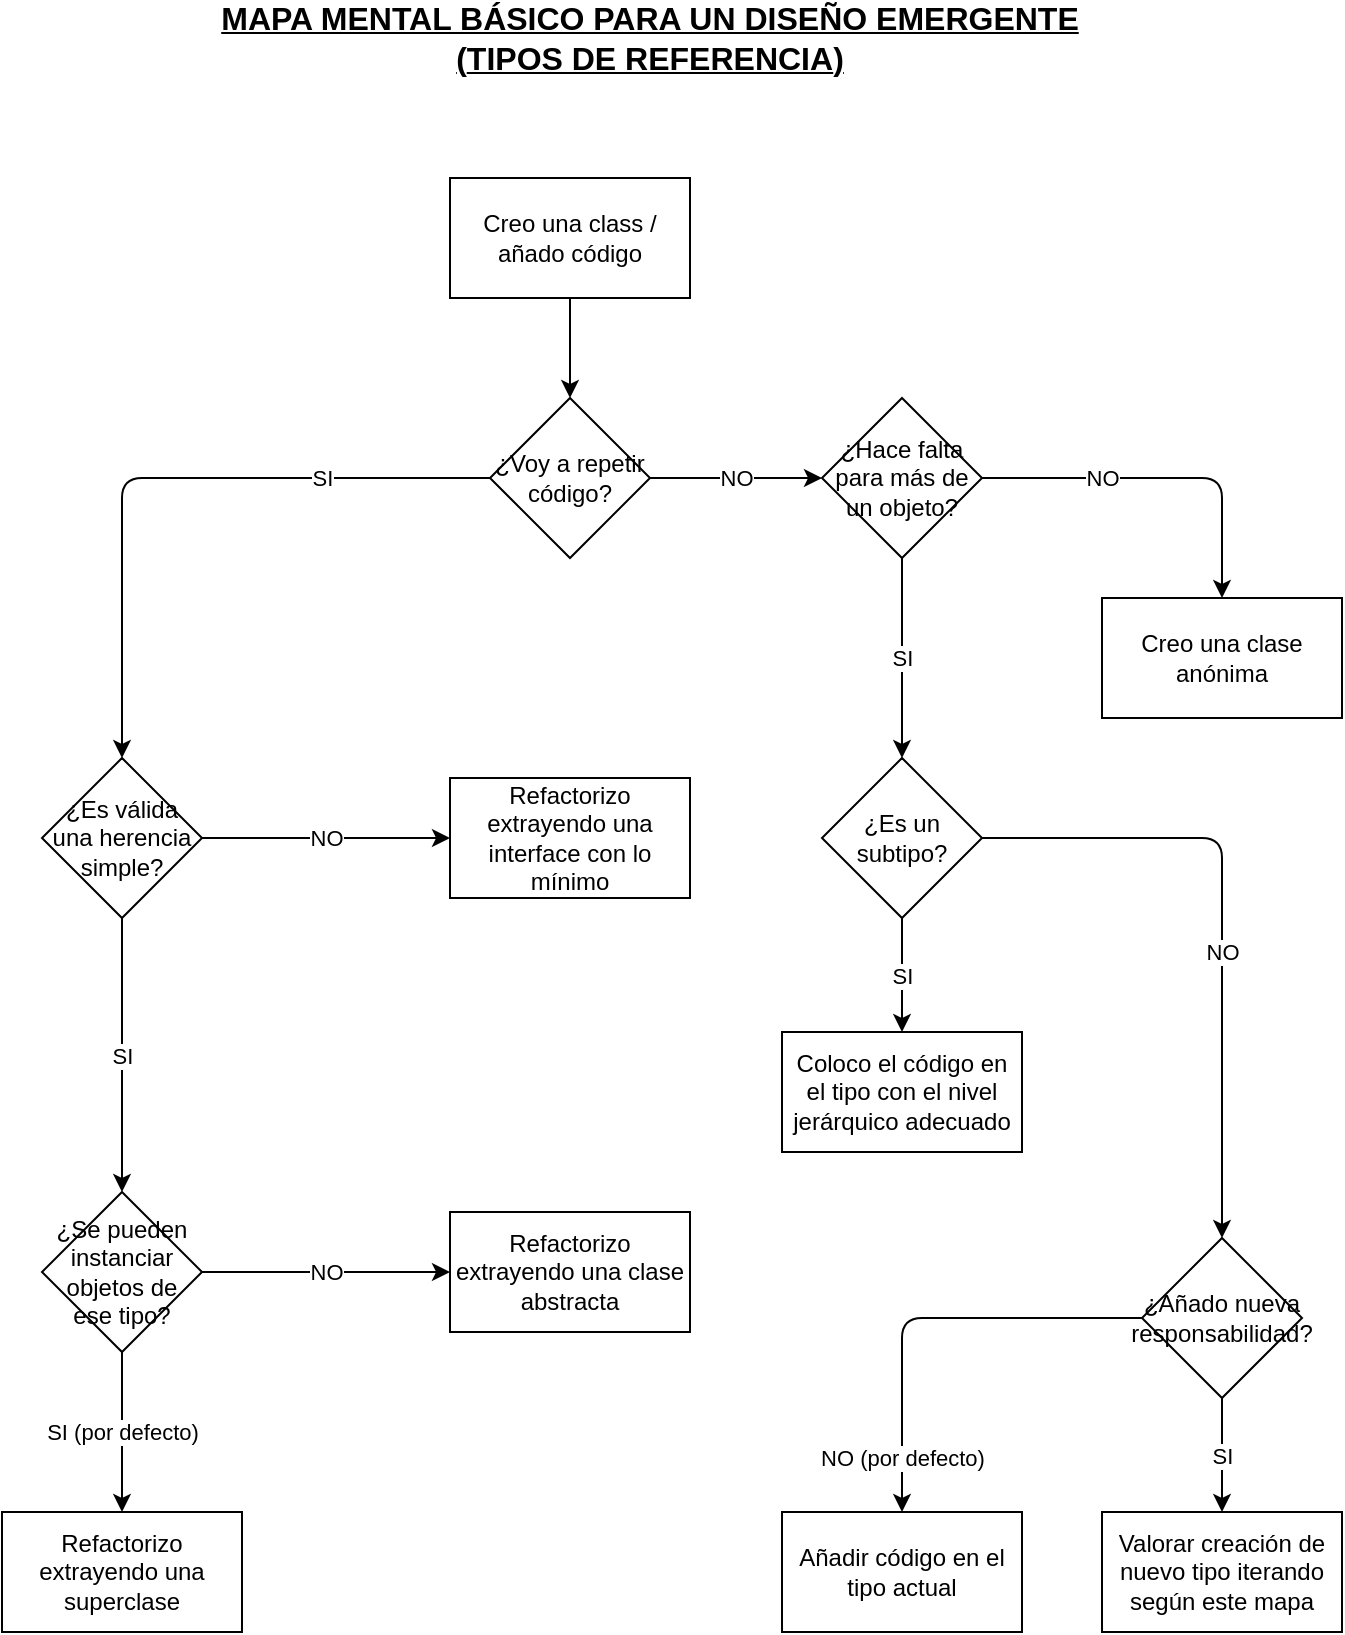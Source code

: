<mxfile version="14.4.2" type="github" pages="3"><diagram id="qHzYXGDd7OTc2MCbKTaY" name="Tipos referencia"><mxGraphModel dx="1350" dy="804" grid="1" gridSize="10" guides="1" tooltips="1" connect="1" arrows="1" fold="1" page="1" pageScale="1" pageWidth="827" pageHeight="1169" math="0" shadow="0"><root><mxCell id="0"/><mxCell id="1" parent="0"/><mxCell id="BFmBfOOR43afDni_jUn--1" value="&lt;div&gt;Creo una class /&lt;/div&gt;&lt;div&gt;añado código&lt;br&gt;&lt;/div&gt;" style="rounded=0;whiteSpace=wrap;html=1;" parent="1" vertex="1"><mxGeometry x="314" y="140" width="120" height="60" as="geometry"/></mxCell><mxCell id="BFmBfOOR43afDni_jUn--2" value="¿Voy a repetir código?" style="rhombus;whiteSpace=wrap;html=1;" parent="1" vertex="1"><mxGeometry x="334" y="250" width="80" height="80" as="geometry"/></mxCell><mxCell id="BFmBfOOR43afDni_jUn--3" value="¿Es válida una herencia simple?" style="rhombus;whiteSpace=wrap;html=1;" parent="1" vertex="1"><mxGeometry x="110" y="430" width="80" height="80" as="geometry"/></mxCell><mxCell id="BFmBfOOR43afDni_jUn--4" value="Refactorizo extrayendo una interface con lo mínimo" style="rounded=0;whiteSpace=wrap;html=1;" parent="1" vertex="1"><mxGeometry x="314" y="440" width="120" height="60" as="geometry"/></mxCell><mxCell id="BFmBfOOR43afDni_jUn--5" value="¿Se pueden instanciar objetos de ese tipo?" style="rhombus;whiteSpace=wrap;html=1;" parent="1" vertex="1"><mxGeometry x="110" y="647" width="80" height="80" as="geometry"/></mxCell><mxCell id="BFmBfOOR43afDni_jUn--6" value="SI" style="endArrow=classic;html=1;entryX=0.5;entryY=0;entryDx=0;entryDy=0;exitX=0;exitY=0.5;exitDx=0;exitDy=0;" parent="1" source="BFmBfOOR43afDni_jUn--2" target="BFmBfOOR43afDni_jUn--3" edge="1"><mxGeometry x="-0.481" width="50" height="50" relative="1" as="geometry"><mxPoint x="350" y="520" as="sourcePoint"/><mxPoint x="400" y="470" as="targetPoint"/><Array as="points"><mxPoint x="150" y="290"/></Array><mxPoint as="offset"/></mxGeometry></mxCell><mxCell id="BFmBfOOR43afDni_jUn--7" value="" style="endArrow=classic;html=1;exitX=0.5;exitY=1;exitDx=0;exitDy=0;entryX=0.5;entryY=0;entryDx=0;entryDy=0;" parent="1" source="BFmBfOOR43afDni_jUn--1" target="BFmBfOOR43afDni_jUn--2" edge="1"><mxGeometry width="50" height="50" relative="1" as="geometry"><mxPoint x="350" y="540" as="sourcePoint"/><mxPoint x="400" y="490" as="targetPoint"/></mxGeometry></mxCell><mxCell id="BFmBfOOR43afDni_jUn--8" value="SI" style="endArrow=classic;html=1;exitX=0.5;exitY=1;exitDx=0;exitDy=0;entryX=0.5;entryY=0;entryDx=0;entryDy=0;" parent="1" source="BFmBfOOR43afDni_jUn--3" target="BFmBfOOR43afDni_jUn--5" edge="1"><mxGeometry width="50" height="50" relative="1" as="geometry"><mxPoint x="350" y="610" as="sourcePoint"/><mxPoint x="400" y="560" as="targetPoint"/></mxGeometry></mxCell><mxCell id="BFmBfOOR43afDni_jUn--9" value="NO" style="endArrow=classic;html=1;exitX=1;exitY=0.5;exitDx=0;exitDy=0;entryX=0;entryY=0.5;entryDx=0;entryDy=0;" parent="1" source="BFmBfOOR43afDni_jUn--3" target="BFmBfOOR43afDni_jUn--4" edge="1"><mxGeometry width="50" height="50" relative="1" as="geometry"><mxPoint x="350" y="610" as="sourcePoint"/><mxPoint x="400" y="560" as="targetPoint"/></mxGeometry></mxCell><mxCell id="BFmBfOOR43afDni_jUn--10" value="Refactorizo extrayendo una clase abstracta" style="rounded=0;whiteSpace=wrap;html=1;" parent="1" vertex="1"><mxGeometry x="314" y="657" width="120" height="60" as="geometry"/></mxCell><mxCell id="BFmBfOOR43afDni_jUn--11" value="NO" style="endArrow=classic;html=1;exitX=1;exitY=0.5;exitDx=0;exitDy=0;entryX=0;entryY=0.5;entryDx=0;entryDy=0;" parent="1" source="BFmBfOOR43afDni_jUn--5" target="BFmBfOOR43afDni_jUn--10" edge="1"><mxGeometry width="50" height="50" relative="1" as="geometry"><mxPoint x="350" y="647" as="sourcePoint"/><mxPoint x="400" y="597" as="targetPoint"/></mxGeometry></mxCell><mxCell id="BFmBfOOR43afDni_jUn--12" value="Refactorizo extrayendo una superclase " style="rounded=0;whiteSpace=wrap;html=1;" parent="1" vertex="1"><mxGeometry x="90" y="807" width="120" height="60" as="geometry"/></mxCell><mxCell id="BFmBfOOR43afDni_jUn--13" value="SI (por defecto)" style="endArrow=classic;html=1;exitX=0.5;exitY=1;exitDx=0;exitDy=0;entryX=0.5;entryY=0;entryDx=0;entryDy=0;" parent="1" source="BFmBfOOR43afDni_jUn--5" target="BFmBfOOR43afDni_jUn--12" edge="1"><mxGeometry width="50" height="50" relative="1" as="geometry"><mxPoint x="350" y="647" as="sourcePoint"/><mxPoint x="400" y="597" as="targetPoint"/></mxGeometry></mxCell><mxCell id="BFmBfOOR43afDni_jUn--14" value="&lt;div&gt;&lt;u&gt;&lt;b&gt;&lt;font style=&quot;font-size: 16px&quot;&gt;MAPA MENTAL BÁSICO PARA UN DISEÑO EMERGENTE&lt;/font&gt;&lt;/b&gt;&lt;/u&gt;&lt;/div&gt;&lt;div&gt;&lt;u&gt;&lt;b&gt;&lt;font style=&quot;font-size: 16px&quot;&gt;(&lt;/font&gt;&lt;/b&gt;&lt;/u&gt;&lt;u&gt;&lt;b&gt;&lt;font style=&quot;font-size: 16px&quot;&gt;&lt;u&gt;&lt;b&gt;&lt;font style=&quot;font-size: 16px&quot;&gt;TIPOS DE REFERENCIA&lt;/font&gt;&lt;/b&gt;&lt;/u&gt;)&lt;br&gt;&lt;/font&gt;&lt;/b&gt;&lt;/u&gt;&lt;/div&gt;" style="text;html=1;strokeColor=none;fillColor=none;align=center;verticalAlign=middle;whiteSpace=wrap;rounded=0;" parent="1" vertex="1"><mxGeometry x="159" y="60" width="510" height="20" as="geometry"/></mxCell><mxCell id="BFmBfOOR43afDni_jUn--15" value="¿Es un subtipo?" style="rhombus;whiteSpace=wrap;html=1;" parent="1" vertex="1"><mxGeometry x="500" y="430" width="80" height="80" as="geometry"/></mxCell><mxCell id="BFmBfOOR43afDni_jUn--16" value="Coloco el código en el tipo con el nivel jerárquico adecuado" style="rounded=0;whiteSpace=wrap;html=1;" parent="1" vertex="1"><mxGeometry x="480" y="567" width="120" height="60" as="geometry"/></mxCell><mxCell id="BFmBfOOR43afDni_jUn--17" value="NO" style="endArrow=classic;html=1;exitX=1;exitY=0.5;exitDx=0;exitDy=0;entryX=0;entryY=0.5;entryDx=0;entryDy=0;" parent="1" source="BFmBfOOR43afDni_jUn--2" target="S8rpNl7IggEkm79QDdkB-2" edge="1"><mxGeometry width="50" height="50" relative="1" as="geometry"><mxPoint x="520" y="270" as="sourcePoint"/><mxPoint x="600" y="370" as="targetPoint"/></mxGeometry></mxCell><mxCell id="BFmBfOOR43afDni_jUn--18" value="SI" style="endArrow=classic;html=1;entryX=0.5;entryY=0;entryDx=0;entryDy=0;exitX=0.5;exitY=1;exitDx=0;exitDy=0;" parent="1" source="BFmBfOOR43afDni_jUn--15" target="BFmBfOOR43afDni_jUn--16" edge="1"><mxGeometry width="50" height="50" relative="1" as="geometry"><mxPoint x="290" y="647" as="sourcePoint"/><mxPoint x="340" y="597" as="targetPoint"/></mxGeometry></mxCell><mxCell id="S8rpNl7IggEkm79QDdkB-2" value="¿Hace falta para más de un objeto?" style="rhombus;whiteSpace=wrap;html=1;" vertex="1" parent="1"><mxGeometry x="500" y="250" width="80" height="80" as="geometry"/></mxCell><mxCell id="S8rpNl7IggEkm79QDdkB-3" value="SI" style="endArrow=classic;html=1;exitX=0.5;exitY=1;exitDx=0;exitDy=0;entryX=0.5;entryY=0;entryDx=0;entryDy=0;" edge="1" parent="1" source="S8rpNl7IggEkm79QDdkB-2" target="BFmBfOOR43afDni_jUn--15"><mxGeometry width="50" height="50" relative="1" as="geometry"><mxPoint x="364" y="300" as="sourcePoint"/><mxPoint x="510" y="300" as="targetPoint"/></mxGeometry></mxCell><mxCell id="S8rpNl7IggEkm79QDdkB-5" value="Creo una clase anónima" style="rounded=0;whiteSpace=wrap;html=1;" vertex="1" parent="1"><mxGeometry x="640" y="350" width="120" height="60" as="geometry"/></mxCell><mxCell id="S8rpNl7IggEkm79QDdkB-6" value="NO" style="endArrow=classic;html=1;entryX=0.5;entryY=0;entryDx=0;entryDy=0;exitX=1;exitY=0.5;exitDx=0;exitDy=0;" edge="1" parent="1" source="S8rpNl7IggEkm79QDdkB-2" target="S8rpNl7IggEkm79QDdkB-5"><mxGeometry x="-0.333" width="50" height="50" relative="1" as="geometry"><mxPoint x="670" y="527" as="sourcePoint"/><mxPoint x="470" y="597" as="targetPoint"/><Array as="points"><mxPoint x="700" y="290"/></Array><mxPoint as="offset"/></mxGeometry></mxCell><mxCell id="S8rpNl7IggEkm79QDdkB-8" value="¿Añado nueva responsabilidad?" style="rhombus;whiteSpace=wrap;html=1;" vertex="1" parent="1"><mxGeometry x="660" y="670" width="80" height="80" as="geometry"/></mxCell><mxCell id="S8rpNl7IggEkm79QDdkB-9" value="Valorar creación de nuevo tipo iterando según este mapa" style="rounded=0;whiteSpace=wrap;html=1;" vertex="1" parent="1"><mxGeometry x="640" y="807" width="120" height="60" as="geometry"/></mxCell><mxCell id="S8rpNl7IggEkm79QDdkB-10" value="SI" style="endArrow=classic;html=1;entryX=0.5;entryY=0;entryDx=0;entryDy=0;exitX=0.5;exitY=1;exitDx=0;exitDy=0;" edge="1" parent="1" source="S8rpNl7IggEkm79QDdkB-8" target="S8rpNl7IggEkm79QDdkB-9"><mxGeometry width="50" height="50" relative="1" as="geometry"><mxPoint x="450" y="887" as="sourcePoint"/><mxPoint x="500" y="837" as="targetPoint"/></mxGeometry></mxCell><mxCell id="S8rpNl7IggEkm79QDdkB-11" value="NO" style="endArrow=classic;html=1;entryX=0.5;entryY=0;entryDx=0;entryDy=0;exitX=1;exitY=0.5;exitDx=0;exitDy=0;" edge="1" parent="1" source="BFmBfOOR43afDni_jUn--15" target="S8rpNl7IggEkm79QDdkB-8"><mxGeometry x="0.103" width="50" height="50" relative="1" as="geometry"><mxPoint x="590" y="300" as="sourcePoint"/><mxPoint x="680" y="360" as="targetPoint"/><Array as="points"><mxPoint x="700" y="470"/></Array><mxPoint as="offset"/></mxGeometry></mxCell><mxCell id="S8rpNl7IggEkm79QDdkB-12" value="NO (por defecto)" style="endArrow=classic;html=1;exitX=0;exitY=0.5;exitDx=0;exitDy=0;entryX=0.5;entryY=0;entryDx=0;entryDy=0;" edge="1" parent="1" source="S8rpNl7IggEkm79QDdkB-8" target="S8rpNl7IggEkm79QDdkB-13"><mxGeometry x="0.751" width="50" height="50" relative="1" as="geometry"><mxPoint x="454" y="300" as="sourcePoint"/><mxPoint x="590" y="670" as="targetPoint"/><Array as="points"><mxPoint x="540" y="710"/></Array><mxPoint as="offset"/></mxGeometry></mxCell><mxCell id="S8rpNl7IggEkm79QDdkB-13" value="Añadir código en el tipo actual" style="rounded=0;whiteSpace=wrap;html=1;" vertex="1" parent="1"><mxGeometry x="480" y="807" width="120" height="60" as="geometry"/></mxCell></root></mxGraphModel></diagram><diagram name="Elección Grupo de elementos" id="J3D_gzTdH6I1pnGvMBx0"><mxGraphModel dx="1350" dy="804" grid="1" gridSize="10" guides="1" tooltips="1" connect="1" arrows="1" fold="1" page="1" pageScale="1" pageWidth="827" pageHeight="1169" math="0" shadow="0"><root><mxCell id="0"/><mxCell id="1" parent="0"/><mxCell id="zt9d32OmT7QIj7NIbt18-12" value="" style="endArrow=classic;html=1;fontFamily=Courier New;entryX=1;entryY=0.5;entryDx=0;entryDy=0;" parent="1" target="QVF6yioCwgsZyvocX15a-13" edge="1"><mxGeometry width="50" height="50" relative="1" as="geometry"><mxPoint x="610" y="600" as="sourcePoint"/><mxPoint x="440" y="360" as="targetPoint"/><Array as="points"><mxPoint x="610" y="690"/></Array></mxGeometry></mxCell><mxCell id="zt9d32OmT7QIj7NIbt18-9" value="" style="endArrow=classic;html=1;exitX=1;exitY=0.5;exitDx=0;exitDy=0;entryX=0.5;entryY=0;entryDx=0;entryDy=0;" parent="1" source="zt9d32OmT7QIj7NIbt18-4" target="zt9d32OmT7QIj7NIbt18-3" edge="1"><mxGeometry width="50" height="50" relative="1" as="geometry"><mxPoint x="390" y="410" as="sourcePoint"/><mxPoint x="440" y="360" as="targetPoint"/><Array as="points"><mxPoint x="710" y="420"/></Array></mxGeometry></mxCell><mxCell id="QVF6yioCwgsZyvocX15a-1" value="Debo crear varios elementos unidos en un tipo" style="rounded=0;whiteSpace=wrap;html=1;" parent="1" vertex="1"><mxGeometry x="354" y="100" width="120" height="60" as="geometry"/></mxCell><mxCell id="QVF6yioCwgsZyvocX15a-2" value="¿El número de elementos cambiará?" style="rhombus;whiteSpace=wrap;html=1;" parent="1" vertex="1"><mxGeometry x="374" y="210" width="80" height="80" as="geometry"/></mxCell><mxCell id="QVF6yioCwgsZyvocX15a-4" value="¿Importa el orden?" style="rhombus;whiteSpace=wrap;html=1;" parent="1" vertex="1"><mxGeometry x="150" y="320" width="80" height="80" as="geometry"/></mxCell><mxCell id="QVF6yioCwgsZyvocX15a-5" value="List" style="rounded=0;whiteSpace=wrap;html=1;fontFamily=Courier New;" parent="1" vertex="1"><mxGeometry x="354" y="330" width="120" height="60" as="geometry"/></mxCell><mxCell id="QVF6yioCwgsZyvocX15a-6" value="¿Se pueden repetir los elementos?" style="rhombus;whiteSpace=wrap;html=1;" parent="1" vertex="1"><mxGeometry x="150" y="500" width="80" height="80" as="geometry"/></mxCell><mxCell id="QVF6yioCwgsZyvocX15a-7" value="SI" style="endArrow=classic;html=1;entryX=0.5;entryY=0;entryDx=0;entryDy=0;exitX=0;exitY=0.5;exitDx=0;exitDy=0;" parent="1" source="QVF6yioCwgsZyvocX15a-2" target="QVF6yioCwgsZyvocX15a-4" edge="1"><mxGeometry x="-0.339" width="50" height="50" relative="1" as="geometry"><mxPoint x="390" y="480" as="sourcePoint"/><mxPoint x="440" y="430" as="targetPoint"/><Array as="points"><mxPoint x="190" y="250"/></Array><mxPoint as="offset"/></mxGeometry></mxCell><mxCell id="QVF6yioCwgsZyvocX15a-8" value="" style="endArrow=classic;html=1;exitX=0.5;exitY=1;exitDx=0;exitDy=0;entryX=0.5;entryY=0;entryDx=0;entryDy=0;" parent="1" source="QVF6yioCwgsZyvocX15a-1" target="QVF6yioCwgsZyvocX15a-2" edge="1"><mxGeometry width="50" height="50" relative="1" as="geometry"><mxPoint x="390" y="500" as="sourcePoint"/><mxPoint x="440" y="450" as="targetPoint"/></mxGeometry></mxCell><mxCell id="QVF6yioCwgsZyvocX15a-9" value="NO" style="endArrow=classic;html=1;exitX=0.5;exitY=1;exitDx=0;exitDy=0;entryX=0.5;entryY=0;entryDx=0;entryDy=0;" parent="1" source="QVF6yioCwgsZyvocX15a-4" target="QVF6yioCwgsZyvocX15a-6" edge="1"><mxGeometry width="50" height="50" relative="1" as="geometry"><mxPoint x="390" y="500" as="sourcePoint"/><mxPoint x="440" y="450" as="targetPoint"/></mxGeometry></mxCell><mxCell id="QVF6yioCwgsZyvocX15a-10" value="SI" style="endArrow=classic;html=1;exitX=1;exitY=0.5;exitDx=0;exitDy=0;entryX=0;entryY=0.5;entryDx=0;entryDy=0;" parent="1" source="QVF6yioCwgsZyvocX15a-4" target="QVF6yioCwgsZyvocX15a-5" edge="1"><mxGeometry width="50" height="50" relative="1" as="geometry"><mxPoint x="390" y="500" as="sourcePoint"/><mxPoint x="440" y="450" as="targetPoint"/></mxGeometry></mxCell><mxCell id="QVF6yioCwgsZyvocX15a-11" value="Set" style="rounded=0;whiteSpace=wrap;html=1;fontFamily=Courier New;" parent="1" vertex="1"><mxGeometry x="354" y="510" width="120" height="60" as="geometry"/></mxCell><mxCell id="QVF6yioCwgsZyvocX15a-12" value="NO" style="endArrow=classic;html=1;exitX=1;exitY=0.5;exitDx=0;exitDy=0;entryX=0;entryY=0.5;entryDx=0;entryDy=0;" parent="1" source="QVF6yioCwgsZyvocX15a-6" target="QVF6yioCwgsZyvocX15a-11" edge="1"><mxGeometry width="50" height="50" relative="1" as="geometry"><mxPoint x="390" y="500" as="sourcePoint"/><mxPoint x="440" y="450" as="targetPoint"/></mxGeometry></mxCell><mxCell id="QVF6yioCwgsZyvocX15a-13" value="Collection" style="rounded=0;whiteSpace=wrap;html=1;fontFamily=Courier New;" parent="1" vertex="1"><mxGeometry x="130" y="660" width="120" height="60" as="geometry"/></mxCell><mxCell id="QVF6yioCwgsZyvocX15a-14" value="SI" style="endArrow=classic;html=1;exitX=0.5;exitY=1;exitDx=0;exitDy=0;entryX=0.5;entryY=0;entryDx=0;entryDy=0;" parent="1" source="QVF6yioCwgsZyvocX15a-6" target="QVF6yioCwgsZyvocX15a-13" edge="1"><mxGeometry width="50" height="50" relative="1" as="geometry"><mxPoint x="390" y="500" as="sourcePoint"/><mxPoint x="440" y="450" as="targetPoint"/></mxGeometry></mxCell><mxCell id="QVF6yioCwgsZyvocX15a-15" value="&lt;div&gt;&lt;u&gt;&lt;b&gt;&lt;font style=&quot;font-size: 16px&quot;&gt;MAPA MENTAL BÁSICO PARA UN DISEÑO EMERGENTE&lt;/font&gt;&lt;/b&gt;&lt;/u&gt;&lt;/div&gt;&lt;div&gt;&lt;u&gt;&lt;b&gt;&lt;font style=&quot;font-size: 16px&quot;&gt;(&lt;/font&gt;&lt;/b&gt;&lt;/u&gt;&lt;u&gt;&lt;b&gt;&lt;font style=&quot;font-size: 16px&quot;&gt;&lt;u&gt;&lt;b&gt;&lt;font style=&quot;font-size: 16px&quot;&gt;GRUPO DE ELEMENTOS&lt;/font&gt;&lt;/b&gt;&lt;/u&gt;)&lt;br&gt;&lt;/font&gt;&lt;/b&gt;&lt;/u&gt;&lt;/div&gt;" style="text;html=1;strokeColor=none;fillColor=none;align=center;verticalAlign=middle;whiteSpace=wrap;rounded=0;" parent="1" vertex="1"><mxGeometry x="159" y="40" width="510" height="20" as="geometry"/></mxCell><mxCell id="zt9d32OmT7QIj7NIbt18-1" value="¿Quiero usar valores primitivos?" style="rhombus;whiteSpace=wrap;html=1;" parent="1" vertex="1"><mxGeometry x="570" y="210" width="80" height="80" as="geometry"/></mxCell><mxCell id="zt9d32OmT7QIj7NIbt18-2" value="NO" style="endArrow=classic;html=1;exitX=1;exitY=0.5;exitDx=0;exitDy=0;entryX=0;entryY=0.5;entryDx=0;entryDy=0;" parent="1" source="QVF6yioCwgsZyvocX15a-2" target="zt9d32OmT7QIj7NIbt18-1" edge="1"><mxGeometry width="50" height="50" relative="1" as="geometry"><mxPoint x="390" y="410" as="sourcePoint"/><mxPoint x="440" y="360" as="targetPoint"/></mxGeometry></mxCell><mxCell id="zt9d32OmT7QIj7NIbt18-3" value="array" style="rounded=0;whiteSpace=wrap;html=1;fontFamily=Courier New;" parent="1" vertex="1"><mxGeometry x="650" y="660" width="120" height="60" as="geometry"/></mxCell><mxCell id="zt9d32OmT7QIj7NIbt18-4" value="¿Alguna dependencia requiere que sea un array?" style="rhombus;whiteSpace=wrap;html=1;" parent="1" vertex="1"><mxGeometry x="570" y="380" width="80" height="80" as="geometry"/></mxCell><mxCell id="zt9d32OmT7QIj7NIbt18-5" value="¿Los elementos son de un tipo genérico?" style="rhombus;whiteSpace=wrap;html=1;" parent="1" vertex="1"><mxGeometry x="570" y="520" width="80" height="80" as="geometry"/></mxCell><mxCell id="zt9d32OmT7QIj7NIbt18-6" value="NO" style="endArrow=classic;html=1;exitX=0.5;exitY=1;exitDx=0;exitDy=0;entryX=0.5;entryY=0;entryDx=0;entryDy=0;" parent="1" source="zt9d32OmT7QIj7NIbt18-1" target="zt9d32OmT7QIj7NIbt18-4" edge="1"><mxGeometry width="50" height="50" relative="1" as="geometry"><mxPoint x="390" y="410" as="sourcePoint"/><mxPoint x="440" y="360" as="targetPoint"/></mxGeometry></mxCell><mxCell id="zt9d32OmT7QIj7NIbt18-7" value="SI" style="endArrow=classic;html=1;exitX=1;exitY=0.5;exitDx=0;exitDy=0;entryX=0.5;entryY=0;entryDx=0;entryDy=0;" parent="1" source="zt9d32OmT7QIj7NIbt18-1" target="zt9d32OmT7QIj7NIbt18-3" edge="1"><mxGeometry x="0.362" width="50" height="50" relative="1" as="geometry"><mxPoint x="390" y="410" as="sourcePoint"/><mxPoint x="440" y="360" as="targetPoint"/><Array as="points"><mxPoint x="710" y="250"/></Array><mxPoint as="offset"/></mxGeometry></mxCell><mxCell id="zt9d32OmT7QIj7NIbt18-8" value="NO" style="endArrow=classic;html=1;entryX=0.5;entryY=0;entryDx=0;entryDy=0;" parent="1" source="zt9d32OmT7QIj7NIbt18-4" target="zt9d32OmT7QIj7NIbt18-5" edge="1"><mxGeometry width="50" height="50" relative="1" as="geometry"><mxPoint x="390" y="410" as="sourcePoint"/><mxPoint x="440" y="360" as="targetPoint"/></mxGeometry></mxCell><mxCell id="zt9d32OmT7QIj7NIbt18-10" value="NO" style="endArrow=classic;html=1;exitX=0.5;exitY=1;exitDx=0;exitDy=0;entryX=0;entryY=0.5;entryDx=0;entryDy=0;" parent="1" source="zt9d32OmT7QIj7NIbt18-5" target="zt9d32OmT7QIj7NIbt18-3" edge="1"><mxGeometry width="50" height="50" relative="1" as="geometry"><mxPoint x="390" y="410" as="sourcePoint"/><mxPoint x="440" y="360" as="targetPoint"/><Array as="points"><mxPoint x="610" y="690"/></Array></mxGeometry></mxCell><mxCell id="zt9d32OmT7QIj7NIbt18-11" value="SI" style="endArrow=classic;html=1;exitX=0;exitY=0.5;exitDx=0;exitDy=0;entryX=1;entryY=0.5;entryDx=0;entryDy=0;" parent="1" source="zt9d32OmT7QIj7NIbt18-5" target="QVF6yioCwgsZyvocX15a-13" edge="1"><mxGeometry x="-0.511" width="50" height="50" relative="1" as="geometry"><mxPoint x="390" y="410" as="sourcePoint"/><mxPoint x="440" y="360" as="targetPoint"/><Array as="points"><mxPoint x="520" y="560"/><mxPoint x="520" y="690"/></Array><mxPoint as="offset"/></mxGeometry></mxCell></root></mxGraphModel></diagram><diagram name="Elección modificadores" id="SM76vUDXtLyXxvCKvLnJ"><mxGraphModel dx="1350" dy="804" grid="1" gridSize="10" guides="1" tooltips="1" connect="1" arrows="1" fold="1" page="1" pageScale="1" pageWidth="827" pageHeight="1169" math="0" shadow="0"><root><mxCell id="0J6D3aMpqXegVm9H5sP3-0"/><mxCell id="0J6D3aMpqXegVm9H5sP3-1" parent="0J6D3aMpqXegVm9H5sP3-0"/><mxCell id="0J6D3aMpqXegVm9H5sP3-5" value="Defino un/a " style="rhombus;whiteSpace=wrap;html=1;" parent="0J6D3aMpqXegVm9H5sP3-1" vertex="1"><mxGeometry x="270" y="190" width="80" height="80" as="geometry"/></mxCell><mxCell id="0J6D3aMpqXegVm9H5sP3-7" value="static" style="rounded=0;whiteSpace=wrap;html=1;fontFamily=Courier New;" parent="0J6D3aMpqXegVm9H5sP3-1" vertex="1"><mxGeometry x="100" y="580" width="120" height="60" as="geometry"/></mxCell><mxCell id="0J6D3aMpqXegVm9H5sP3-8" value="¿Es funcional?" style="rhombus;whiteSpace=wrap;html=1;" parent="0J6D3aMpqXegVm9H5sP3-1" vertex="1"><mxGeometry x="120" y="290" width="80" height="80" as="geometry"/></mxCell><mxCell id="0J6D3aMpqXegVm9H5sP3-9" value="método" style="endArrow=classic;html=1;exitX=0;exitY=0.5;exitDx=0;exitDy=0;" parent="0J6D3aMpqXegVm9H5sP3-1" source="0J6D3aMpqXegVm9H5sP3-5" edge="1"><mxGeometry x="-0.339" width="50" height="50" relative="1" as="geometry"><mxPoint x="360" y="550" as="sourcePoint"/><mxPoint x="160" y="290" as="targetPoint"/><Array as="points"><mxPoint x="160" y="230"/></Array><mxPoint as="offset"/></mxGeometry></mxCell><mxCell id="0J6D3aMpqXegVm9H5sP3-13" value="public" style="rounded=0;whiteSpace=wrap;html=1;fontFamily=Courier New;" parent="0J6D3aMpqXegVm9H5sP3-1" vertex="1"><mxGeometry x="540" y="730" width="120" height="60" as="geometry"/></mxCell><mxCell id="0J6D3aMpqXegVm9H5sP3-15" value="private" style="rounded=0;whiteSpace=wrap;html=1;fontFamily=Courier New;" parent="0J6D3aMpqXegVm9H5sP3-1" vertex="1"><mxGeometry x="390" y="730" width="120" height="60" as="geometry"/></mxCell><mxCell id="0J6D3aMpqXegVm9H5sP3-17" value="&lt;div&gt;&lt;u&gt;&lt;b&gt;&lt;font style=&quot;font-size: 16px&quot;&gt;MAPA MENTAL BÁSICO PARA UN DISEÑO EMERGENTE&lt;/font&gt;&lt;/b&gt;&lt;/u&gt;&lt;/div&gt;&lt;div&gt;&lt;u&gt;&lt;b&gt;&lt;font style=&quot;font-size: 16px&quot;&gt;(&lt;/font&gt;&lt;/b&gt;&lt;/u&gt;&lt;u&gt;&lt;b&gt;&lt;font style=&quot;font-size: 16px&quot;&gt;MODIFICADORES)&lt;br&gt;&lt;/font&gt;&lt;/b&gt;&lt;/u&gt;&lt;/div&gt;" style="text;html=1;strokeColor=none;fillColor=none;align=center;verticalAlign=middle;whiteSpace=wrap;rounded=0;" parent="0J6D3aMpqXegVm9H5sP3-1" vertex="1"><mxGeometry x="159" y="40" width="510" height="20" as="geometry"/></mxCell><mxCell id="0J6D3aMpqXegVm9H5sP3-18" value="¿Es única para toda la clase?" style="rhombus;whiteSpace=wrap;html=1;" parent="0J6D3aMpqXegVm9H5sP3-1" vertex="1"><mxGeometry x="410" y="280" width="80" height="80" as="geometry"/></mxCell><mxCell id="0J6D3aMpqXegVm9H5sP3-19" value="variable" style="endArrow=classic;html=1;exitX=1;exitY=0.5;exitDx=0;exitDy=0;entryX=0.5;entryY=0;entryDx=0;entryDy=0;" parent="0J6D3aMpqXegVm9H5sP3-1" source="0J6D3aMpqXegVm9H5sP3-5" target="0J6D3aMpqXegVm9H5sP3-18" edge="1"><mxGeometry x="-0.333" width="50" height="50" relative="1" as="geometry"><mxPoint x="286" y="480" as="sourcePoint"/><mxPoint x="336" y="430" as="targetPoint"/><Array as="points"><mxPoint x="450" y="230"/></Array><mxPoint as="offset"/></mxGeometry></mxCell><mxCell id="0J6D3aMpqXegVm9H5sP3-21" value="¿Necesita acceso para los subtipos?" style="rhombus;whiteSpace=wrap;html=1;" parent="0J6D3aMpqXegVm9H5sP3-1" vertex="1"><mxGeometry x="410" y="450" width="80" height="80" as="geometry"/></mxCell><mxCell id="0J6D3aMpqXegVm9H5sP3-22" value="¿Necesita acceso en el paquete?" style="rhombus;whiteSpace=wrap;html=1;" parent="0J6D3aMpqXegVm9H5sP3-1" vertex="1"><mxGeometry x="410" y="590" width="80" height="80" as="geometry"/></mxCell><mxCell id="0J6D3aMpqXegVm9H5sP3-23" value="NO" style="endArrow=classic;html=1;exitX=0.5;exitY=1;exitDx=0;exitDy=0;entryX=0.5;entryY=0;entryDx=0;entryDy=0;" parent="0J6D3aMpqXegVm9H5sP3-1" source="0J6D3aMpqXegVm9H5sP3-18" target="0J6D3aMpqXegVm9H5sP3-21" edge="1"><mxGeometry width="50" height="50" relative="1" as="geometry"><mxPoint x="230" y="480" as="sourcePoint"/><mxPoint x="280" y="430" as="targetPoint"/></mxGeometry></mxCell><mxCell id="0J6D3aMpqXegVm9H5sP3-24" value="SI" style="endArrow=classic;html=1;entryX=1;entryY=0.5;entryDx=0;entryDy=0;exitX=0;exitY=0.5;exitDx=0;exitDy=0;" parent="0J6D3aMpqXegVm9H5sP3-1" source="0J6D3aMpqXegVm9H5sP3-18" target="0J6D3aMpqXegVm9H5sP3-7" edge="1"><mxGeometry x="0.138" width="50" height="50" relative="1" as="geometry"><mxPoint x="490" y="360" as="sourcePoint"/><mxPoint x="410" y="430" as="targetPoint"/><Array as="points"><mxPoint x="290" y="320"/><mxPoint x="290" y="610"/></Array><mxPoint as="offset"/></mxGeometry></mxCell><mxCell id="0J6D3aMpqXegVm9H5sP3-25" value="NO" style="endArrow=classic;html=1;entryX=0.5;entryY=0;entryDx=0;entryDy=0;" parent="0J6D3aMpqXegVm9H5sP3-1" source="0J6D3aMpqXegVm9H5sP3-21" target="0J6D3aMpqXegVm9H5sP3-22" edge="1"><mxGeometry width="50" height="50" relative="1" as="geometry"><mxPoint x="230" y="480" as="sourcePoint"/><mxPoint x="280" y="430" as="targetPoint"/></mxGeometry></mxCell><mxCell id="tL6zu44cMN05sNJDktga-1" value="NO" style="endArrow=classic;html=1;fontFamily=Courier New;exitX=0.5;exitY=1;exitDx=0;exitDy=0;entryX=0.5;entryY=0;entryDx=0;entryDy=0;" parent="0J6D3aMpqXegVm9H5sP3-1" source="0J6D3aMpqXegVm9H5sP3-22" target="0J6D3aMpqXegVm9H5sP3-15" edge="1"><mxGeometry width="50" height="50" relative="1" as="geometry"><mxPoint x="230" y="510" as="sourcePoint"/><mxPoint x="280" y="460" as="targetPoint"/></mxGeometry></mxCell><mxCell id="tL6zu44cMN05sNJDktga-2" value="SI" style="endArrow=classic;html=1;fontFamily=Courier New;exitX=1;exitY=0.5;exitDx=0;exitDy=0;entryX=0;entryY=0.5;entryDx=0;entryDy=0;" parent="0J6D3aMpqXegVm9H5sP3-1" source="0J6D3aMpqXegVm9H5sP3-21" target="tL6zu44cMN05sNJDktga-8" edge="1"><mxGeometry width="50" height="50" relative="1" as="geometry"><mxPoint x="230" y="510" as="sourcePoint"/><mxPoint x="510" y="490" as="targetPoint"/></mxGeometry></mxCell><mxCell id="tL6zu44cMN05sNJDktga-3" value="protected" style="rounded=0;whiteSpace=wrap;html=1;fontFamily=Courier New;" parent="0J6D3aMpqXegVm9H5sP3-1" vertex="1"><mxGeometry x="540" y="600" width="120" height="60" as="geometry"/></mxCell><mxCell id="tL6zu44cMN05sNJDktga-4" value="SI" style="endArrow=classic;html=1;fontFamily=Courier New;exitX=0.5;exitY=1;exitDx=0;exitDy=0;" parent="0J6D3aMpqXegVm9H5sP3-1" source="0J6D3aMpqXegVm9H5sP3-8" target="tL6zu44cMN05sNJDktga-5" edge="1"><mxGeometry width="50" height="50" relative="1" as="geometry"><mxPoint x="360" y="510" as="sourcePoint"/><mxPoint x="160" y="440" as="targetPoint"/></mxGeometry></mxCell><mxCell id="tL6zu44cMN05sNJDktga-5" value="¿Necesitará sobreescribirse?" style="rhombus;whiteSpace=wrap;html=1;" parent="0J6D3aMpqXegVm9H5sP3-1" vertex="1"><mxGeometry x="120" y="430" width="80" height="80" as="geometry"/></mxCell><mxCell id="tL6zu44cMN05sNJDktga-6" value="NO" style="endArrow=classic;html=1;fontFamily=Courier New;exitX=0.5;exitY=1;exitDx=0;exitDy=0;entryX=0.5;entryY=0;entryDx=0;entryDy=0;" parent="0J6D3aMpqXegVm9H5sP3-1" source="tL6zu44cMN05sNJDktga-5" target="0J6D3aMpqXegVm9H5sP3-7" edge="1"><mxGeometry width="50" height="50" relative="1" as="geometry"><mxPoint x="360" y="510" as="sourcePoint"/><mxPoint x="410" y="460" as="targetPoint"/></mxGeometry></mxCell><mxCell id="tL6zu44cMN05sNJDktga-7" value="" style="endArrow=classic;html=1;fontFamily=Courier New;exitX=0.5;exitY=1;exitDx=0;exitDy=0;entryX=0;entryY=0.5;entryDx=0;entryDy=0;" parent="0J6D3aMpqXegVm9H5sP3-1" source="0J6D3aMpqXegVm9H5sP3-7" target="0J6D3aMpqXegVm9H5sP3-21" edge="1"><mxGeometry width="50" height="50" relative="1" as="geometry"><mxPoint x="360" y="510" as="sourcePoint"/><mxPoint x="410" y="460" as="targetPoint"/><Array as="points"><mxPoint x="160" y="690"/><mxPoint x="350" y="690"/><mxPoint x="350" y="490"/></Array></mxGeometry></mxCell><mxCell id="tL6zu44cMN05sNJDktga-8" value="¿Necesita acceso en toda la aplicación?" style="rhombus;whiteSpace=wrap;html=1;fontFamily=Courier New;" parent="0J6D3aMpqXegVm9H5sP3-1" vertex="1"><mxGeometry x="560" y="450" width="80" height="80" as="geometry"/></mxCell><mxCell id="tL6zu44cMN05sNJDktga-9" value="" style="ellipse;whiteSpace=wrap;html=1;aspect=fixed;fontFamily=Courier New;" parent="0J6D3aMpqXegVm9H5sP3-1" vertex="1"><mxGeometry x="300" y="120" width="20" height="20" as="geometry"/></mxCell><mxCell id="tL6zu44cMN05sNJDktga-10" value="" style="endArrow=classic;html=1;fontFamily=Courier New;exitX=0.5;exitY=1;exitDx=0;exitDy=0;entryX=0.5;entryY=0;entryDx=0;entryDy=0;" parent="0J6D3aMpqXegVm9H5sP3-1" source="tL6zu44cMN05sNJDktga-9" target="0J6D3aMpqXegVm9H5sP3-5" edge="1"><mxGeometry width="50" height="50" relative="1" as="geometry"><mxPoint x="360" y="500" as="sourcePoint"/><mxPoint x="410" y="450" as="targetPoint"/></mxGeometry></mxCell><mxCell id="tL6zu44cMN05sNJDktga-11" value="NO" style="endArrow=classic;html=1;fontFamily=Courier New;exitX=0.5;exitY=1;exitDx=0;exitDy=0;entryX=0.5;entryY=0;entryDx=0;entryDy=0;" parent="0J6D3aMpqXegVm9H5sP3-1" source="tL6zu44cMN05sNJDktga-8" target="tL6zu44cMN05sNJDktga-3" edge="1"><mxGeometry width="50" height="50" relative="1" as="geometry"><mxPoint x="334" y="580" as="sourcePoint"/><mxPoint x="384" y="530" as="targetPoint"/></mxGeometry></mxCell><mxCell id="tL6zu44cMN05sNJDktga-12" value="SI" style="endArrow=classic;html=1;fontFamily=Courier New;exitX=1;exitY=0.5;exitDx=0;exitDy=0;entryX=1;entryY=0.5;entryDx=0;entryDy=0;" parent="0J6D3aMpqXegVm9H5sP3-1" source="tL6zu44cMN05sNJDktga-8" target="0J6D3aMpqXegVm9H5sP3-13" edge="1"><mxGeometry x="-0.215" width="50" height="50" relative="1" as="geometry"><mxPoint x="334" y="580" as="sourcePoint"/><mxPoint x="724" y="560" as="targetPoint"/><Array as="points"><mxPoint x="724" y="490"/><mxPoint x="724" y="760"/></Array><mxPoint as="offset"/></mxGeometry></mxCell><mxCell id="tL6zu44cMN05sNJDktga-13" value="¿Es una constante?" style="rhombus;whiteSpace=wrap;html=1;fontFamily=Courier New;" parent="0J6D3aMpqXegVm9H5sP3-1" vertex="1"><mxGeometry x="410" y="840" width="80" height="80" as="geometry"/></mxCell><mxCell id="tL6zu44cMN05sNJDktga-14" value="SI" style="endArrow=classic;html=1;fontFamily=Courier New;exitX=0;exitY=0.5;exitDx=0;exitDy=0;entryX=1;entryY=0.5;entryDx=0;entryDy=0;" parent="0J6D3aMpqXegVm9H5sP3-1" source="tL6zu44cMN05sNJDktga-13" target="tL6zu44cMN05sNJDktga-16" edge="1"><mxGeometry width="50" height="50" relative="1" as="geometry"><mxPoint x="-144" y="740" as="sourcePoint"/><mxPoint x="190" y="890" as="targetPoint"/></mxGeometry></mxCell><mxCell id="tL6zu44cMN05sNJDktga-16" value="final" style="rounded=0;whiteSpace=wrap;html=1;fontFamily=Courier New;" parent="0J6D3aMpqXegVm9H5sP3-1" vertex="1"><mxGeometry x="100" y="850" width="120" height="60" as="geometry"/></mxCell><mxCell id="tL6zu44cMN05sNJDktga-18" value="&lt;div align=&quot;center&quot;&gt;&lt;b&gt;Warning!&lt;/b&gt;&lt;/div&gt;&lt;div align=&quot;left&quot;&gt;Probable error de diseño si es una variable&lt;br&gt;&lt;/div&gt;" style="shape=note;size=20;whiteSpace=wrap;html=1;fontFamily=Courier New;perimeterSpacing=0;" parent="0J6D3aMpqXegVm9H5sP3-1" vertex="1"><mxGeometry x="690" y="620" width="100" height="100" as="geometry"/></mxCell><mxCell id="tL6zu44cMN05sNJDktga-19" value="Por defecto para campos" style="shape=note;size=20;whiteSpace=wrap;html=1;fontFamily=Courier New;" parent="0J6D3aMpqXegVm9H5sP3-1" vertex="1"><mxGeometry x="300" y="750" width="100" height="70" as="geometry"/></mxCell><mxCell id="tL6zu44cMN05sNJDktga-21" value="" style="endArrow=classic;html=1;fontFamily=Courier New;exitX=0.5;exitY=1;exitDx=0;exitDy=0;entryX=0.5;entryY=0;entryDx=0;entryDy=0;" parent="0J6D3aMpqXegVm9H5sP3-1" source="0J6D3aMpqXegVm9H5sP3-15" target="tL6zu44cMN05sNJDktga-13" edge="1"><mxGeometry width="50" height="50" relative="1" as="geometry"><mxPoint x="390" y="610" as="sourcePoint"/><mxPoint x="440" y="560" as="targetPoint"/></mxGeometry></mxCell><mxCell id="tL6zu44cMN05sNJDktga-22" value="" style="endArrow=classic;html=1;fontFamily=Courier New;exitX=0.5;exitY=1;exitDx=0;exitDy=0;entryX=1;entryY=0.5;entryDx=0;entryDy=0;" parent="0J6D3aMpqXegVm9H5sP3-1" source="0J6D3aMpqXegVm9H5sP3-13" target="tL6zu44cMN05sNJDktga-13" edge="1"><mxGeometry width="50" height="50" relative="1" as="geometry"><mxPoint x="390" y="610" as="sourcePoint"/><mxPoint x="440" y="560" as="targetPoint"/><Array as="points"><mxPoint x="600" y="880"/></Array></mxGeometry></mxCell></root></mxGraphModel></diagram></mxfile>